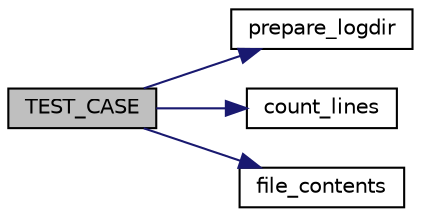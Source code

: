 digraph "TEST_CASE"
{
  edge [fontname="Helvetica",fontsize="10",labelfontname="Helvetica",labelfontsize="10"];
  node [fontname="Helvetica",fontsize="10",shape=record];
  rankdir="LR";
  Node1 [label="TEST_CASE",height=0.2,width=0.4,color="black", fillcolor="grey75", style="filled" fontcolor="black"];
  Node1 -> Node2 [color="midnightblue",fontsize="10",style="solid",fontname="Helvetica"];
  Node2 [label="prepare_logdir",height=0.2,width=0.4,color="black", fillcolor="white", style="filled",URL="$latency_8cpp.html#a2b5b3745d36c269b878e592c2fa801cb"];
  Node1 -> Node3 [color="midnightblue",fontsize="10",style="solid",fontname="Helvetica"];
  Node3 [label="count_lines",height=0.2,width=0.4,color="black", fillcolor="white", style="filled",URL="$async__bench_8cpp.html#a6729b5c59b0e398b79fd37ec206969c1"];
  Node1 -> Node4 [color="midnightblue",fontsize="10",style="solid",fontname="Helvetica"];
  Node4 [label="file_contents",height=0.2,width=0.4,color="black", fillcolor="white", style="filled",URL="$utils_8cpp.html#a1a0b65e2f68f54594ead488235ec260a"];
}
